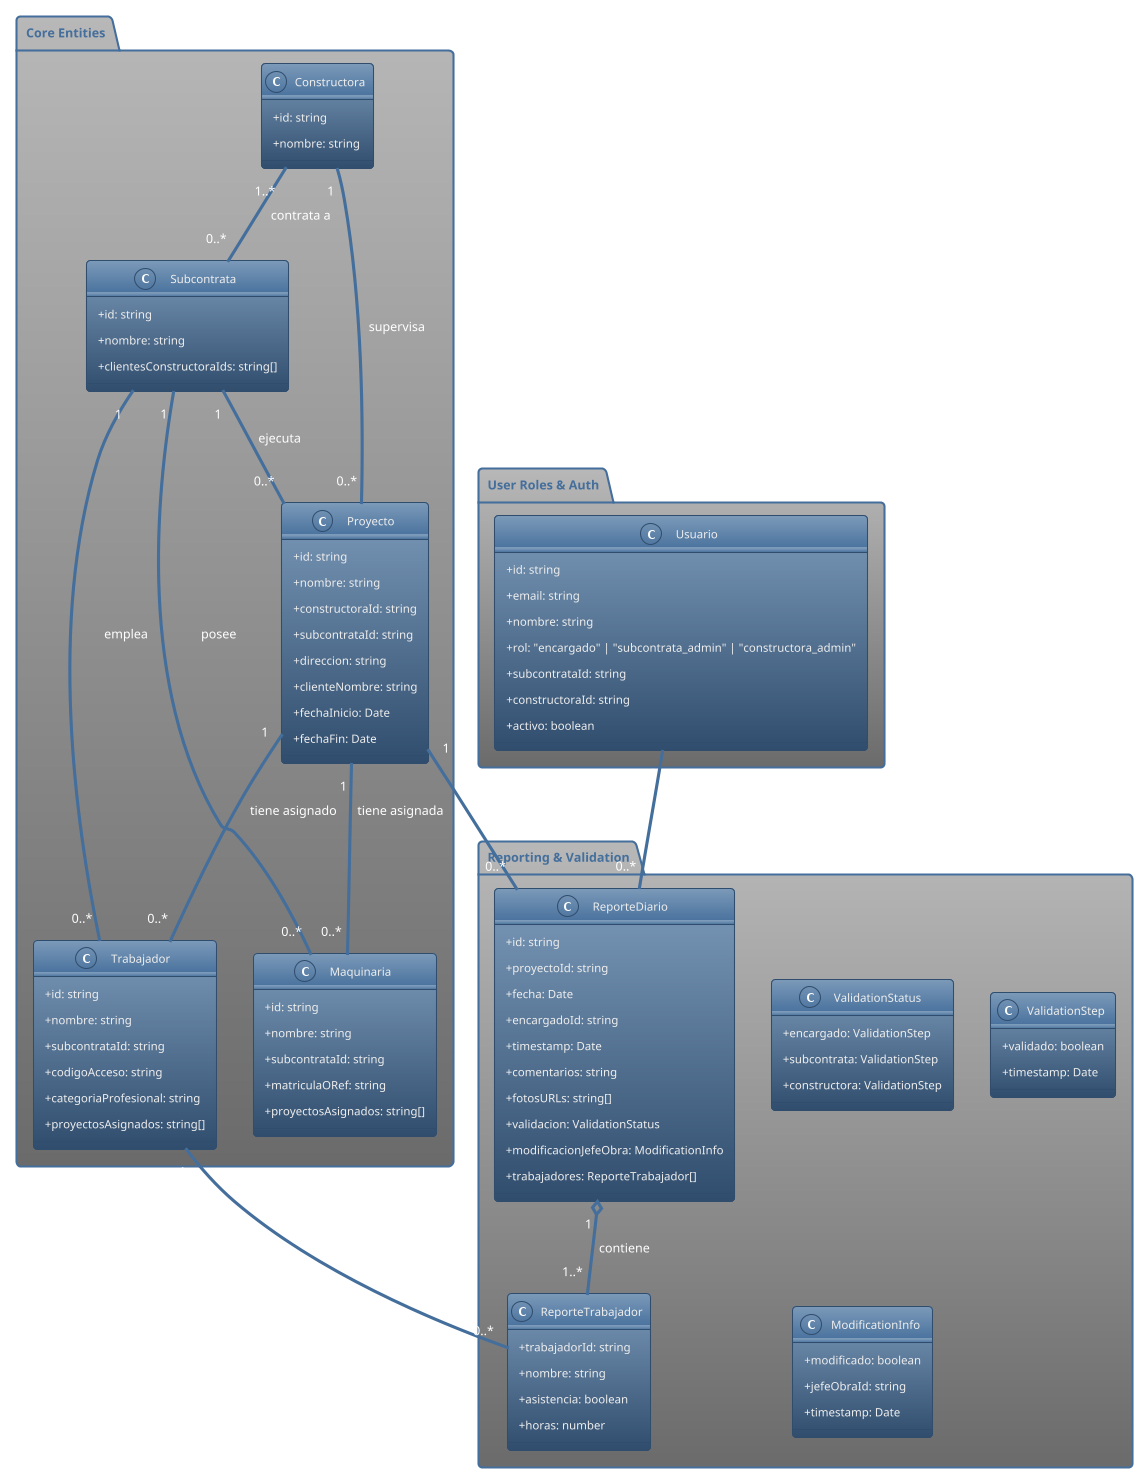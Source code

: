 @startuml
!theme spacelab

skinparam classAttributeIconSize 0

package "Core Entities" {
  class Constructora {
    +id: string
    +nombre: string
  }

  class Subcontrata {
    +id: string
    +nombre: string
    +clientesConstructoraIds: string[]
  }

  class Proyecto {
    +id: string
    +nombre: string
    +constructoraId: string
    +subcontrataId: string
    +direccion: string
    +clienteNombre: string
    +fechaInicio: Date
    +fechaFin: Date
  }

  class Trabajador {
    +id: string
    +nombre: string
    +subcontrataId: string
    +codigoAcceso: string
    +categoriaProfesional: string
    +proyectosAsignados: string[]
  }

  class Maquinaria {
    +id: string
    +nombre: string
    +subcontrataId: string
    +matriculaORef: string
    +proyectosAsignados: string[]
  }
}

package "Reporting & Validation" {
    class ReporteDiario {
        +id: string
        +proyectoId: string
        +fecha: Date
        +encargadoId: string
        +timestamp: Date
        +comentarios: string
        +fotosURLs: string[]
        +validacion: ValidationStatus
        +modificacionJefeObra: ModificationInfo
        +trabajadores: ReporteTrabajador[]
    }

    class ReporteTrabajador {
        +trabajadorId: string
        +nombre: string
        +asistencia: boolean
        +horas: number
    }

    class ValidationStatus {
        +encargado: ValidationStep
        +subcontrata: ValidationStep
        +constructora: ValidationStep
    }

    class ValidationStep {
        +validado: boolean
        +timestamp: Date
    }

    class ModificationInfo {
      +modificado: boolean
      +jefeObraId: string
      +timestamp: Date
    }
}


package "User Roles & Auth" {
    class Usuario {
        +id: string
        +email: string
        +nombre: string
        +rol: "encargado" | "subcontrata_admin" | "constructora_admin"
        +subcontrataId: string
        +constructoraId: string
        +activo: boolean
    }
}


' Relationships
Constructora "1" -- "0..*" Proyecto : "supervisa"
Subcontrata "1" -- "0..*" Proyecto : "ejecuta"
Constructora "1..*" -- "0..*" Subcontrata : "contrata a"

Subcontrata "1" -- "0..*" Trabajador : "emplea"
Subcontrata "1" -- "0..*" Maquinaria : "posee"

Proyecto "1" -- "0..*" Trabajador : "tiene asignado"
Proyecto "1" -- "0..*" Maquinaria : "tiene asignada"
Proyecto "1" -- "0..*" ReporteDiario : "genera"

Usuario "1" -- "0..*" ReporteDiario : "crea/valida (Encargado)"
ReporteDiario "1" o-- "1..*" ReporteTrabajador : "contiene"
Trabajador "1" -- "0..*" ReporteTrabajador : "es reportado en"

@enduml
